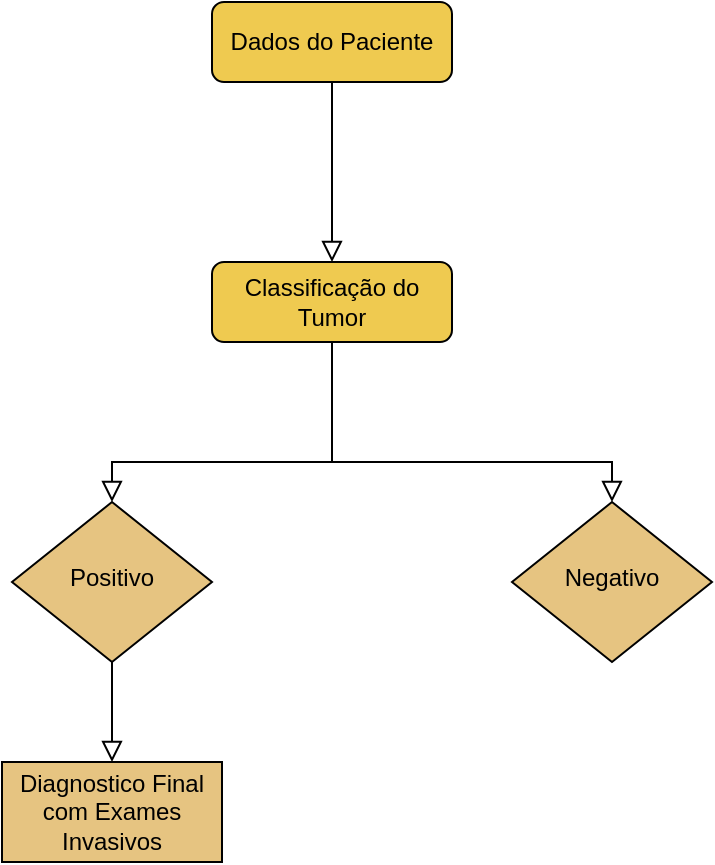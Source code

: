 <mxfile version="15.5.9" type="device"><diagram id="C5RBs43oDa-KdzZeNtuy" name="Page-1"><mxGraphModel dx="868" dy="425" grid="1" gridSize="10" guides="1" tooltips="1" connect="1" arrows="1" fold="1" page="1" pageScale="1" pageWidth="827" pageHeight="1169" math="0" shadow="0"><root><mxCell id="WIyWlLk6GJQsqaUBKTNV-0"/><mxCell id="WIyWlLk6GJQsqaUBKTNV-1" parent="WIyWlLk6GJQsqaUBKTNV-0"/><mxCell id="WIyWlLk6GJQsqaUBKTNV-2" value="" style="rounded=0;html=1;jettySize=auto;orthogonalLoop=1;fontSize=11;endArrow=block;endFill=0;endSize=8;strokeWidth=1;shadow=0;labelBackgroundColor=none;edgeStyle=orthogonalEdgeStyle;entryX=0.5;entryY=0;entryDx=0;entryDy=0;" parent="WIyWlLk6GJQsqaUBKTNV-1" source="WIyWlLk6GJQsqaUBKTNV-3" target="WIyWlLk6GJQsqaUBKTNV-7" edge="1"><mxGeometry relative="1" as="geometry"/></mxCell><mxCell id="WIyWlLk6GJQsqaUBKTNV-3" value="Dados do Paciente" style="rounded=1;whiteSpace=wrap;html=1;fontSize=12;glass=0;strokeWidth=1;shadow=0;fillColor=#EFCA50;" parent="WIyWlLk6GJQsqaUBKTNV-1" vertex="1"><mxGeometry x="320" y="70" width="120" height="40" as="geometry"/></mxCell><mxCell id="WIyWlLk6GJQsqaUBKTNV-6" value="Positivo" style="rhombus;whiteSpace=wrap;html=1;shadow=0;fontFamily=Helvetica;fontSize=12;align=center;strokeWidth=1;spacing=6;spacingTop=-4;fillColor=#E6C481;" parent="WIyWlLk6GJQsqaUBKTNV-1" vertex="1"><mxGeometry x="220" y="320" width="100" height="80" as="geometry"/></mxCell><mxCell id="WIyWlLk6GJQsqaUBKTNV-7" value="Classificação do Tumor" style="rounded=1;whiteSpace=wrap;html=1;fontSize=12;glass=0;strokeWidth=1;shadow=0;fillColor=#EFCA50;" parent="WIyWlLk6GJQsqaUBKTNV-1" vertex="1"><mxGeometry x="320" y="200" width="120" height="40" as="geometry"/></mxCell><mxCell id="G-0_X5Uf8kz6CH8iNQQ6-1" value="" style="rounded=0;html=1;jettySize=auto;orthogonalLoop=1;fontSize=11;endArrow=block;endFill=0;endSize=8;strokeWidth=1;shadow=0;labelBackgroundColor=none;edgeStyle=orthogonalEdgeStyle;exitX=0.5;exitY=1;exitDx=0;exitDy=0;" parent="WIyWlLk6GJQsqaUBKTNV-1" source="WIyWlLk6GJQsqaUBKTNV-7" target="WIyWlLk6GJQsqaUBKTNV-6" edge="1"><mxGeometry relative="1" as="geometry"><mxPoint x="360" y="300" as="sourcePoint"/><mxPoint x="360" y="390" as="targetPoint"/><Array as="points"><mxPoint x="380" y="300"/><mxPoint x="270" y="300"/></Array></mxGeometry></mxCell><mxCell id="G-0_X5Uf8kz6CH8iNQQ6-2" value="Negativo" style="rhombus;whiteSpace=wrap;html=1;shadow=0;fontFamily=Helvetica;fontSize=12;align=center;strokeWidth=1;spacing=6;spacingTop=-4;fillColor=#E6C481;" parent="WIyWlLk6GJQsqaUBKTNV-1" vertex="1"><mxGeometry x="470" y="320" width="100" height="80" as="geometry"/></mxCell><mxCell id="G-0_X5Uf8kz6CH8iNQQ6-3" value="" style="rounded=0;html=1;jettySize=auto;orthogonalLoop=1;fontSize=11;endArrow=block;endFill=0;endSize=8;strokeWidth=1;shadow=0;labelBackgroundColor=none;edgeStyle=orthogonalEdgeStyle;" parent="WIyWlLk6GJQsqaUBKTNV-1" target="G-0_X5Uf8kz6CH8iNQQ6-2" edge="1"><mxGeometry relative="1" as="geometry"><mxPoint x="380" y="240" as="sourcePoint"/><mxPoint x="300" y="390" as="targetPoint"/><Array as="points"><mxPoint x="380" y="300"/></Array></mxGeometry></mxCell><mxCell id="G-0_X5Uf8kz6CH8iNQQ6-4" value="Diagnostico Final com Exames Invasivos" style="rounded=0;whiteSpace=wrap;html=1;fillColor=#E6C481;" parent="WIyWlLk6GJQsqaUBKTNV-1" vertex="1"><mxGeometry x="215" y="450" width="110" height="50" as="geometry"/></mxCell><mxCell id="G-0_X5Uf8kz6CH8iNQQ6-7" value="" style="rounded=0;html=1;jettySize=auto;orthogonalLoop=1;fontSize=11;endArrow=block;endFill=0;endSize=8;strokeWidth=1;shadow=0;labelBackgroundColor=none;edgeStyle=orthogonalEdgeStyle;entryX=0.5;entryY=0;entryDx=0;entryDy=0;exitX=0.5;exitY=1;exitDx=0;exitDy=0;" parent="WIyWlLk6GJQsqaUBKTNV-1" source="WIyWlLk6GJQsqaUBKTNV-6" target="G-0_X5Uf8kz6CH8iNQQ6-4" edge="1"><mxGeometry relative="1" as="geometry"><mxPoint x="310" y="410" as="sourcePoint"/><mxPoint x="310" y="500" as="targetPoint"/></mxGeometry></mxCell></root></mxGraphModel></diagram></mxfile>